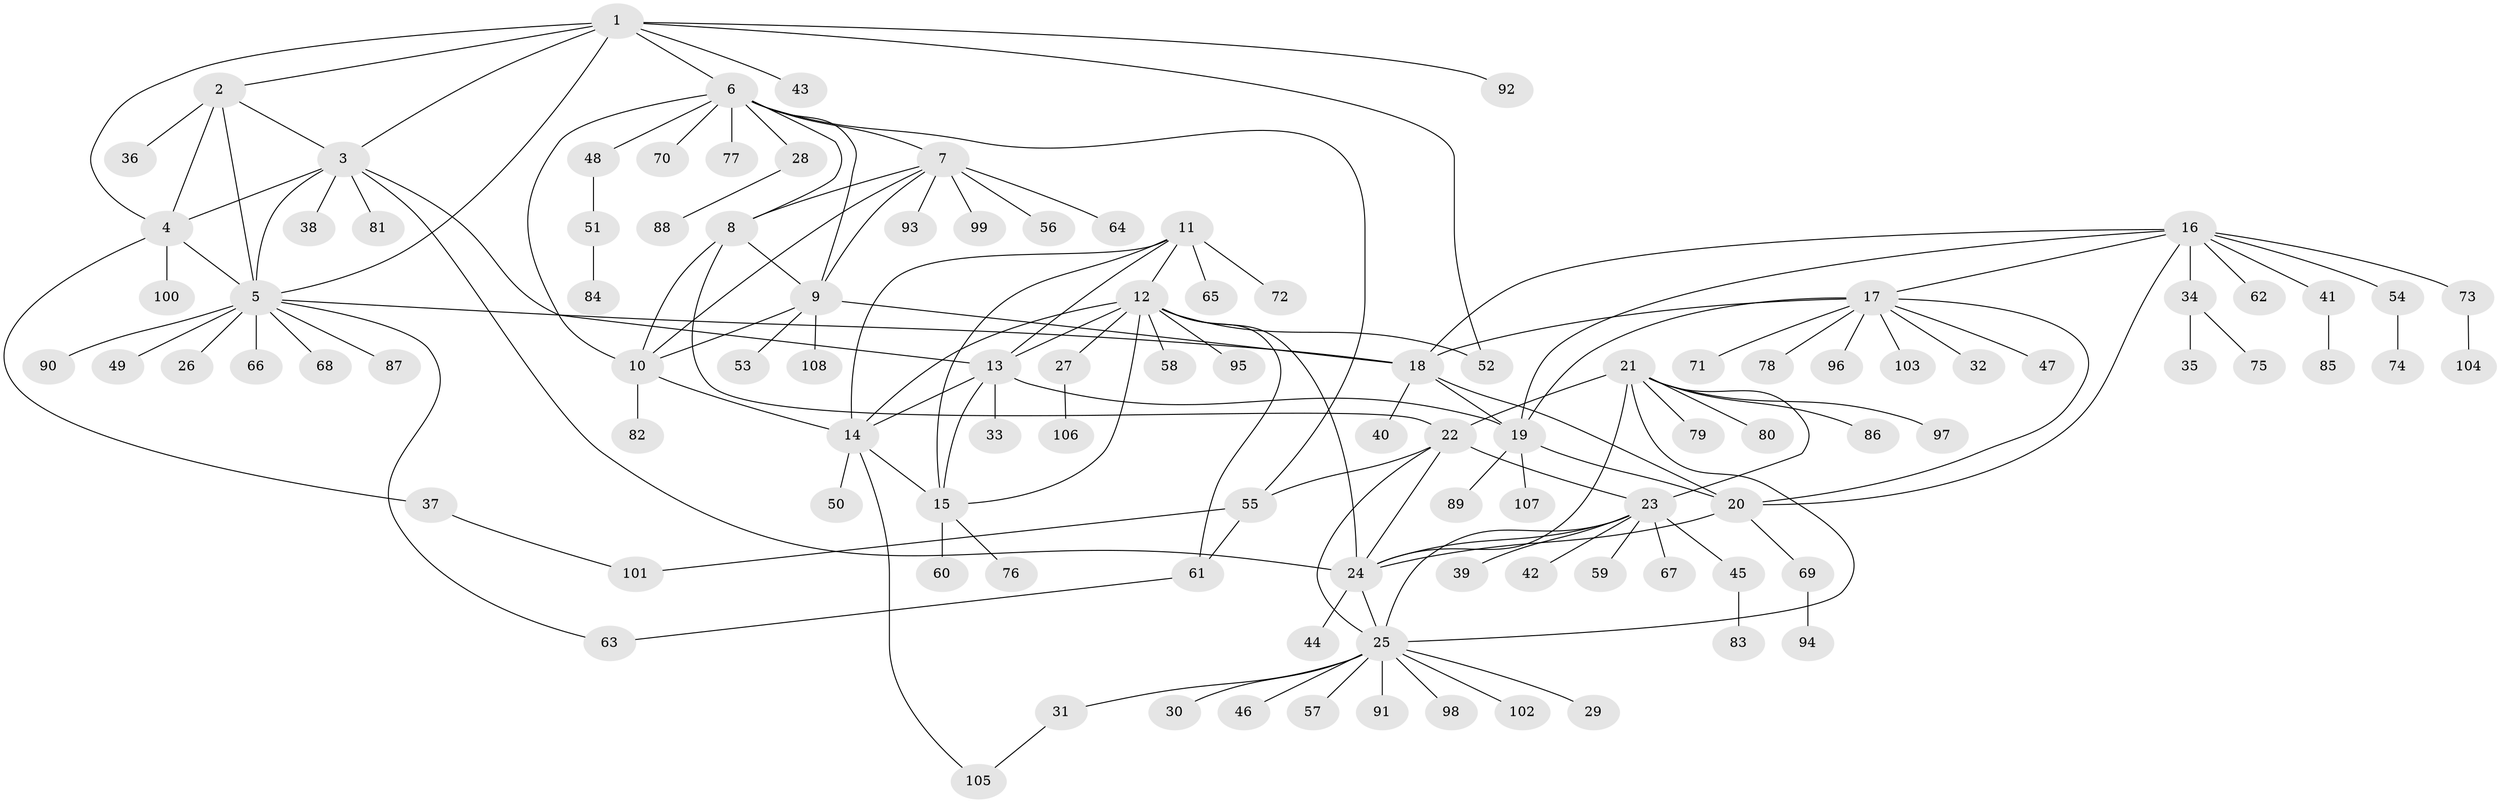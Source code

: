 // coarse degree distribution, {7: 0.046153846153846156, 4: 0.06153846153846154, 5: 0.09230769230769231, 11: 0.015384615384615385, 9: 0.046153846153846156, 6: 0.1076923076923077, 8: 0.03076923076923077, 1: 0.46153846153846156, 2: 0.12307692307692308, 3: 0.015384615384615385}
// Generated by graph-tools (version 1.1) at 2025/52/03/04/25 22:52:10]
// undirected, 108 vertices, 149 edges
graph export_dot {
  node [color=gray90,style=filled];
  1;
  2;
  3;
  4;
  5;
  6;
  7;
  8;
  9;
  10;
  11;
  12;
  13;
  14;
  15;
  16;
  17;
  18;
  19;
  20;
  21;
  22;
  23;
  24;
  25;
  26;
  27;
  28;
  29;
  30;
  31;
  32;
  33;
  34;
  35;
  36;
  37;
  38;
  39;
  40;
  41;
  42;
  43;
  44;
  45;
  46;
  47;
  48;
  49;
  50;
  51;
  52;
  53;
  54;
  55;
  56;
  57;
  58;
  59;
  60;
  61;
  62;
  63;
  64;
  65;
  66;
  67;
  68;
  69;
  70;
  71;
  72;
  73;
  74;
  75;
  76;
  77;
  78;
  79;
  80;
  81;
  82;
  83;
  84;
  85;
  86;
  87;
  88;
  89;
  90;
  91;
  92;
  93;
  94;
  95;
  96;
  97;
  98;
  99;
  100;
  101;
  102;
  103;
  104;
  105;
  106;
  107;
  108;
  1 -- 2;
  1 -- 3;
  1 -- 4;
  1 -- 5;
  1 -- 6;
  1 -- 43;
  1 -- 52;
  1 -- 92;
  2 -- 3;
  2 -- 4;
  2 -- 5;
  2 -- 36;
  3 -- 4;
  3 -- 5;
  3 -- 13;
  3 -- 24;
  3 -- 38;
  3 -- 81;
  4 -- 5;
  4 -- 37;
  4 -- 100;
  5 -- 18;
  5 -- 26;
  5 -- 49;
  5 -- 63;
  5 -- 66;
  5 -- 68;
  5 -- 87;
  5 -- 90;
  6 -- 7;
  6 -- 8;
  6 -- 9;
  6 -- 10;
  6 -- 28;
  6 -- 48;
  6 -- 55;
  6 -- 70;
  6 -- 77;
  7 -- 8;
  7 -- 9;
  7 -- 10;
  7 -- 56;
  7 -- 64;
  7 -- 93;
  7 -- 99;
  8 -- 9;
  8 -- 10;
  8 -- 22;
  9 -- 10;
  9 -- 18;
  9 -- 53;
  9 -- 108;
  10 -- 14;
  10 -- 82;
  11 -- 12;
  11 -- 13;
  11 -- 14;
  11 -- 15;
  11 -- 65;
  11 -- 72;
  12 -- 13;
  12 -- 14;
  12 -- 15;
  12 -- 24;
  12 -- 27;
  12 -- 52;
  12 -- 58;
  12 -- 61;
  12 -- 95;
  13 -- 14;
  13 -- 15;
  13 -- 19;
  13 -- 33;
  14 -- 15;
  14 -- 50;
  14 -- 105;
  15 -- 60;
  15 -- 76;
  16 -- 17;
  16 -- 18;
  16 -- 19;
  16 -- 20;
  16 -- 34;
  16 -- 41;
  16 -- 54;
  16 -- 62;
  16 -- 73;
  17 -- 18;
  17 -- 19;
  17 -- 20;
  17 -- 32;
  17 -- 47;
  17 -- 71;
  17 -- 78;
  17 -- 96;
  17 -- 103;
  18 -- 19;
  18 -- 20;
  18 -- 40;
  19 -- 20;
  19 -- 89;
  19 -- 107;
  20 -- 24;
  20 -- 69;
  21 -- 22;
  21 -- 23;
  21 -- 24;
  21 -- 25;
  21 -- 79;
  21 -- 80;
  21 -- 86;
  21 -- 97;
  22 -- 23;
  22 -- 24;
  22 -- 25;
  22 -- 55;
  23 -- 24;
  23 -- 25;
  23 -- 39;
  23 -- 42;
  23 -- 45;
  23 -- 59;
  23 -- 67;
  24 -- 25;
  24 -- 44;
  25 -- 29;
  25 -- 30;
  25 -- 31;
  25 -- 46;
  25 -- 57;
  25 -- 91;
  25 -- 98;
  25 -- 102;
  27 -- 106;
  28 -- 88;
  31 -- 105;
  34 -- 35;
  34 -- 75;
  37 -- 101;
  41 -- 85;
  45 -- 83;
  48 -- 51;
  51 -- 84;
  54 -- 74;
  55 -- 61;
  55 -- 101;
  61 -- 63;
  69 -- 94;
  73 -- 104;
}
